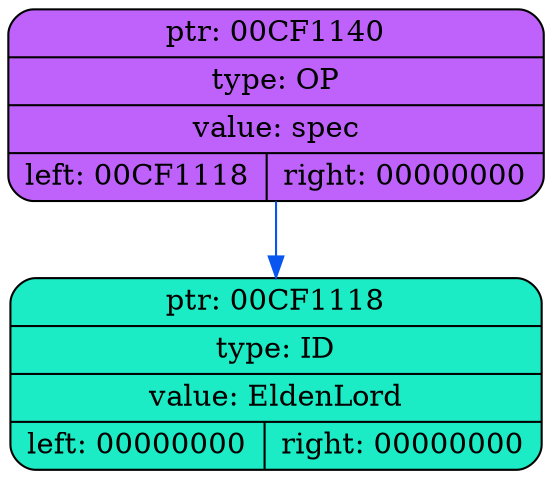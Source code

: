 digraph
{
    rankdir=TP

        node00CF1140[shape=record,style="rounded,filled",fillcolor="#BF62FC",label="{ ptr: 00CF1140 | type: OP | value: spec| { left: 00CF1118 | right: 00000000 }}"];
    node00CF1140 -> node00CF1118[color="#0855F0"]
    node00CF1118[shape=record,style="rounded,filled",fillcolor="#1BECC5",label="{ ptr: 00CF1118 | type: ID | value: EldenLord| { left: 00000000 | right: 00000000 }}"];
}